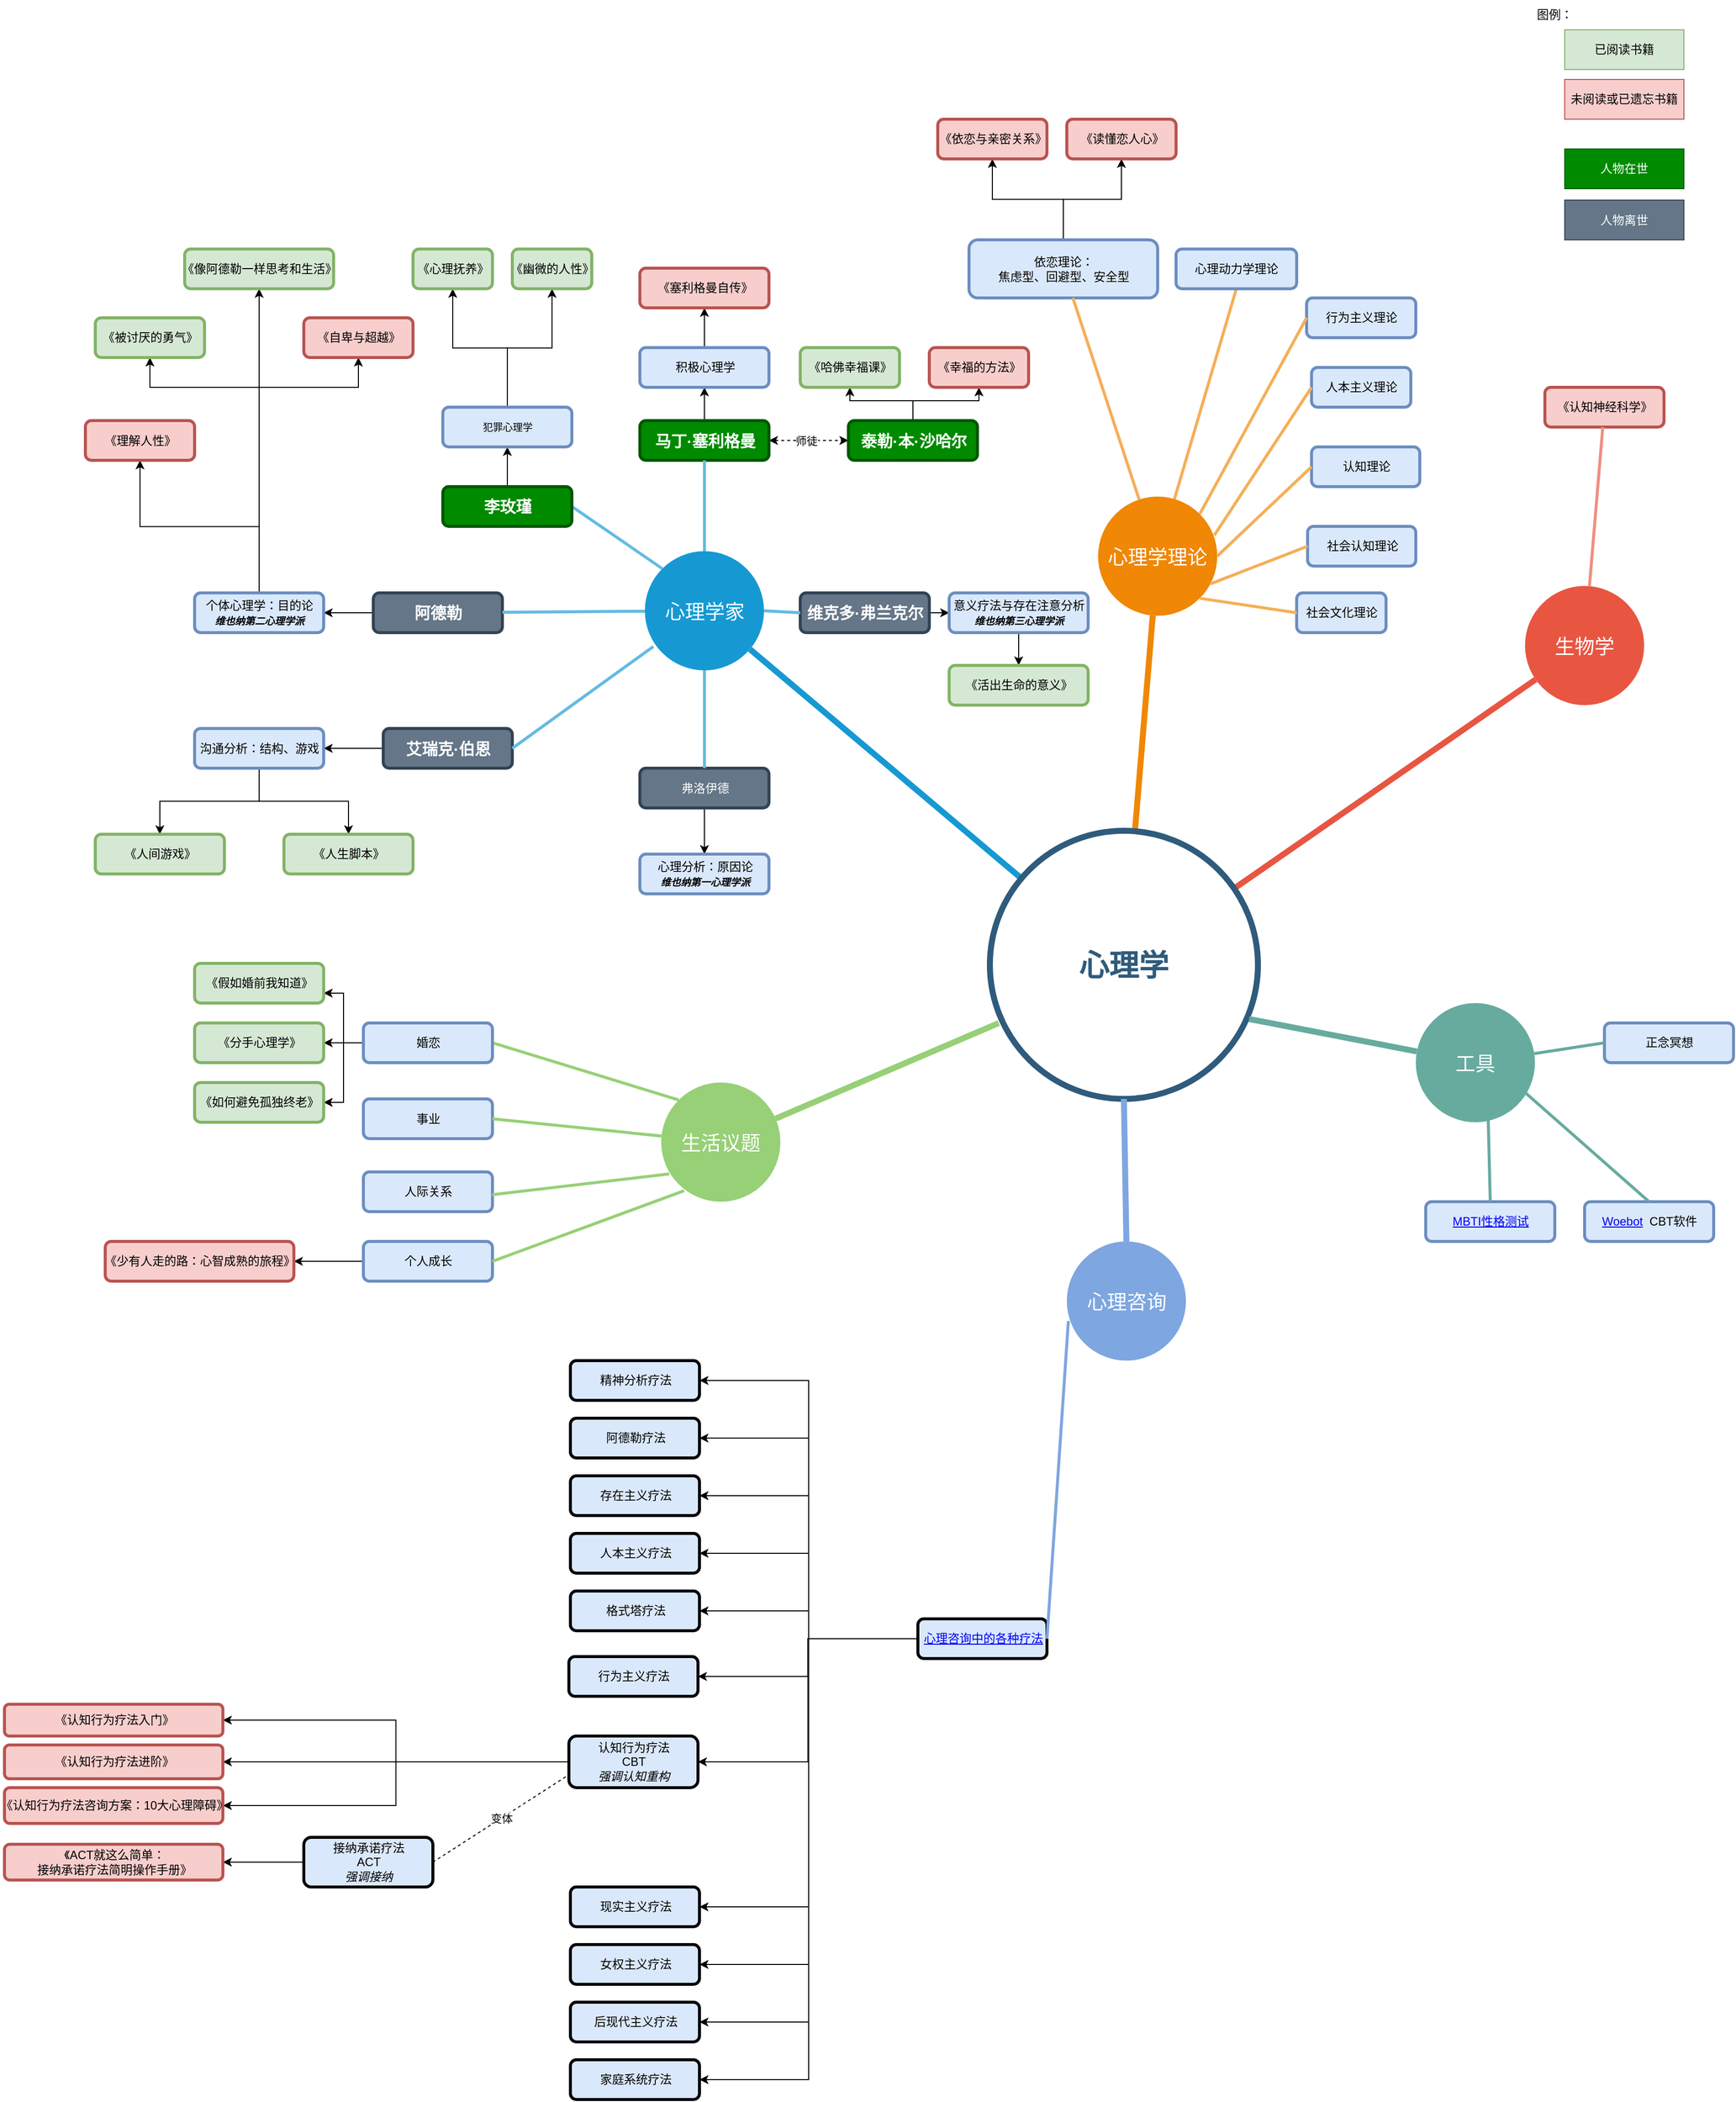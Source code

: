 <mxfile version="22.1.16" type="github">
  <diagram id="6a731a19-8d31-9384-78a2-239565b7b9f0" name="Page-1">
    <mxGraphModel dx="3195" dy="1938" grid="1" gridSize="10" guides="1" tooltips="1" connect="1" arrows="1" fold="1" page="1" pageScale="1" pageWidth="1169" pageHeight="827" background="none" math="0" shadow="0">
      <root>
        <mxCell id="0" />
        <mxCell id="1" parent="0" />
        <mxCell id="1350" value="心理学家" style="ellipse;whiteSpace=wrap;html=1;shadow=0;fontFamily=Helvetica;fontSize=20;fontColor=#FFFFFF;align=center;strokeWidth=3;fillColor=#1699D3;strokeColor=none;" parent="1" vertex="1">
          <mxGeometry x="613.5" y="395" width="120" height="120" as="geometry" />
        </mxCell>
        <mxCell id="1351" value="心理学理论" style="ellipse;whiteSpace=wrap;html=1;shadow=0;fontFamily=Helvetica;fontSize=20;fontColor=#FFFFFF;align=center;strokeWidth=3;fillColor=#F08705;strokeColor=none;gradientColor=none;" parent="1" vertex="1">
          <mxGeometry x="1070" y="340" width="120" height="120" as="geometry" />
        </mxCell>
        <mxCell id="1352" value="生物学" style="ellipse;whiteSpace=wrap;html=1;shadow=0;fontFamily=Helvetica;fontSize=20;fontColor=#FFFFFF;align=center;strokeWidth=3;fillColor=#E85642;strokeColor=none;" parent="1" vertex="1">
          <mxGeometry x="1500" y="430" width="120" height="120" as="geometry" />
        </mxCell>
        <mxCell id="1359" style="endArrow=none;strokeWidth=6;strokeColor=#1699D3;html=1;" parent="1" source="1515" target="1350" edge="1">
          <mxGeometry relative="1" as="geometry" />
        </mxCell>
        <mxCell id="1360" style="endArrow=none;strokeWidth=6;strokeColor=#f08705;html=1;" parent="1" source="1515" target="1351" edge="1">
          <mxGeometry relative="1" as="geometry" />
        </mxCell>
        <mxCell id="1361" style="endArrow=none;strokeWidth=6;strokeColor=#E85642;html=1;" parent="1" source="1515" target="1352" edge="1">
          <mxGeometry relative="1" as="geometry" />
        </mxCell>
        <mxCell id="acqs4JBvhIZbfSe7umoF-1547" value="" style="edgeStyle=orthogonalEdgeStyle;rounded=0;orthogonalLoop=1;jettySize=auto;html=1;" edge="1" parent="1" source="1372" target="acqs4JBvhIZbfSe7umoF-1546">
          <mxGeometry relative="1" as="geometry" />
        </mxCell>
        <mxCell id="1372" value="弗洛伊德" style="rounded=1;fillColor=#647687;strokeColor=#314354;strokeWidth=3;shadow=0;html=1;fontColor=#ffffff;" parent="1" vertex="1">
          <mxGeometry x="608.5" y="613.5" width="130" height="40" as="geometry" />
        </mxCell>
        <mxCell id="acqs4JBvhIZbfSe7umoF-1543" value="" style="edgeStyle=orthogonalEdgeStyle;rounded=0;orthogonalLoop=1;jettySize=auto;html=1;" edge="1" parent="1" source="1373" target="acqs4JBvhIZbfSe7umoF-1542">
          <mxGeometry relative="1" as="geometry" />
        </mxCell>
        <mxCell id="1373" value="&lt;font style=&quot;font-size: 16px;&quot;&gt;&lt;b&gt;阿德勒&lt;/b&gt;&lt;/font&gt;" style="rounded=1;fillColor=#647687;strokeColor=#314354;strokeWidth=3;shadow=0;html=1;fontColor=#ffffff;" parent="1" vertex="1">
          <mxGeometry x="340" y="437" width="130" height="40" as="geometry" />
        </mxCell>
        <mxCell id="acqs4JBvhIZbfSe7umoF-1552" value="" style="edgeStyle=orthogonalEdgeStyle;rounded=0;orthogonalLoop=1;jettySize=auto;html=1;" edge="1" parent="1" source="1374" target="acqs4JBvhIZbfSe7umoF-1551">
          <mxGeometry relative="1" as="geometry" />
        </mxCell>
        <mxCell id="acqs4JBvhIZbfSe7umoF-1590" value="" style="edgeStyle=orthogonalEdgeStyle;rounded=0;orthogonalLoop=1;jettySize=auto;html=1;startArrow=classic;startFill=1;dashed=1;" edge="1" parent="1" source="1374" target="acqs4JBvhIZbfSe7umoF-1589">
          <mxGeometry relative="1" as="geometry" />
        </mxCell>
        <mxCell id="acqs4JBvhIZbfSe7umoF-1642" value="师徒" style="edgeLabel;html=1;align=center;verticalAlign=middle;resizable=0;points=[];" vertex="1" connectable="0" parent="acqs4JBvhIZbfSe7umoF-1590">
          <mxGeometry x="-0.062" y="1" relative="1" as="geometry">
            <mxPoint y="1" as="offset" />
          </mxGeometry>
        </mxCell>
        <mxCell id="1374" value="&lt;font style=&quot;font-size: 16px;&quot;&gt;&lt;b&gt;马丁·塞利格曼&lt;/b&gt;&lt;/font&gt;" style="rounded=1;fillColor=#008a00;strokeColor=#005700;strokeWidth=3;shadow=0;html=1;fontColor=#ffffff;" parent="1" vertex="1">
          <mxGeometry x="608.5" y="263.5" width="130" height="40" as="geometry" />
        </mxCell>
        <mxCell id="1384" value="" style="edgeStyle=none;endArrow=none;strokeWidth=3;strokeColor=#64BBE2;html=1;" parent="1" source="1350" target="1372" edge="1">
          <mxGeometry x="-221.5" y="56.5" width="100" height="100" as="geometry">
            <mxPoint x="-131.5" y="280" as="sourcePoint" />
            <mxPoint x="-31.5" y="180" as="targetPoint" />
          </mxGeometry>
        </mxCell>
        <mxCell id="1385" value="" style="edgeStyle=none;endArrow=none;strokeWidth=3;strokeColor=#64BBE2;html=1;" parent="1" source="1350" target="1373" edge="1">
          <mxGeometry x="-221.5" y="56.5" width="100" height="100" as="geometry">
            <mxPoint x="-131.5" y="280" as="sourcePoint" />
            <mxPoint x="-31.5" y="180" as="targetPoint" />
          </mxGeometry>
        </mxCell>
        <mxCell id="1386" value="" style="edgeStyle=none;endArrow=none;strokeWidth=3;strokeColor=#64BBE2;html=1;" parent="1" source="1350" target="1374" edge="1">
          <mxGeometry x="-221.5" y="56.5" width="100" height="100" as="geometry">
            <mxPoint x="-131.5" y="280" as="sourcePoint" />
            <mxPoint x="-31.5" y="180" as="targetPoint" />
          </mxGeometry>
        </mxCell>
        <mxCell id="acqs4JBvhIZbfSe7umoF-1562" style="edgeStyle=orthogonalEdgeStyle;rounded=0;orthogonalLoop=1;jettySize=auto;html=1;exitX=0.5;exitY=0;exitDx=0;exitDy=0;entryX=0.5;entryY=1;entryDx=0;entryDy=0;" edge="1" parent="1" source="1392" target="acqs4JBvhIZbfSe7umoF-1554">
          <mxGeometry relative="1" as="geometry" />
        </mxCell>
        <mxCell id="acqs4JBvhIZbfSe7umoF-1563" style="edgeStyle=orthogonalEdgeStyle;rounded=0;orthogonalLoop=1;jettySize=auto;html=1;exitX=0.5;exitY=0;exitDx=0;exitDy=0;entryX=0.5;entryY=1;entryDx=0;entryDy=0;" edge="1" parent="1" source="1392" target="acqs4JBvhIZbfSe7umoF-1556">
          <mxGeometry relative="1" as="geometry" />
        </mxCell>
        <mxCell id="1392" value="依恋理论：&lt;br&gt;焦虑型、回避型、安全型" style="rounded=1;fillColor=#dae8fc;strokeColor=#6c8ebf;strokeWidth=3;shadow=0;html=1;" parent="1" vertex="1">
          <mxGeometry x="940" y="81.5" width="190" height="58.5" as="geometry" />
        </mxCell>
        <mxCell id="1404" value="" style="edgeStyle=none;endArrow=none;strokeWidth=3;strokeColor=#F5AF58;html=1;" parent="1" source="1351" target="1392" edge="1">
          <mxGeometry x="3.5" y="21.5" width="100" height="100" as="geometry">
            <mxPoint x="3.5" y="121.5" as="sourcePoint" />
            <mxPoint x="103.5" y="21.5" as="targetPoint" />
          </mxGeometry>
        </mxCell>
        <mxCell id="1405" value="" style="edgeStyle=none;endArrow=none;strokeWidth=3;strokeColor=#F5AF58;html=1;entryX=0.5;entryY=1;entryDx=0;entryDy=0;" parent="1" source="1351" target="acqs4JBvhIZbfSe7umoF-1697" edge="1">
          <mxGeometry x="3.5" y="21.5" width="100" height="100" as="geometry">
            <mxPoint x="3.5" y="121.5" as="sourcePoint" />
            <mxPoint x="1217.235" y="121.5" as="targetPoint" />
          </mxGeometry>
        </mxCell>
        <mxCell id="1416" value="《认知神经科学》" style="rounded=1;fillColor=#f8cecc;strokeColor=#b85450;strokeWidth=3;shadow=0;html=1;" parent="1" vertex="1">
          <mxGeometry x="1520" y="230" width="120" height="40" as="geometry" />
        </mxCell>
        <mxCell id="1427" value="" style="edgeStyle=none;endArrow=none;strokeWidth=3;strokeColor=#F08E81;html=1;" parent="1" source="1352" target="1416" edge="1">
          <mxGeometry x="31" y="106.5" width="100" height="100" as="geometry">
            <mxPoint x="31" y="206.5" as="sourcePoint" />
            <mxPoint x="131" y="106.5" as="targetPoint" />
          </mxGeometry>
        </mxCell>
        <mxCell id="1515" value="心理学" style="ellipse;whiteSpace=wrap;html=1;shadow=0;fontFamily=Helvetica;fontSize=30;fontColor=#2F5B7C;align=center;strokeColor=#2F5B7C;strokeWidth=6;fillColor=#FFFFFF;fontStyle=1;gradientColor=none;" parent="1" vertex="1">
          <mxGeometry x="961" y="676.5" width="270" height="270" as="geometry" />
        </mxCell>
        <mxCell id="acqs4JBvhIZbfSe7umoF-1571" style="edgeStyle=orthogonalEdgeStyle;rounded=0;orthogonalLoop=1;jettySize=auto;html=1;exitX=0.5;exitY=0;exitDx=0;exitDy=0;entryX=0.5;entryY=1;entryDx=0;entryDy=0;" edge="1" parent="1" source="acqs4JBvhIZbfSe7umoF-1542" target="acqs4JBvhIZbfSe7umoF-1570">
          <mxGeometry relative="1" as="geometry">
            <Array as="points">
              <mxPoint x="225" y="230" />
              <mxPoint x="115" y="230" />
            </Array>
          </mxGeometry>
        </mxCell>
        <mxCell id="acqs4JBvhIZbfSe7umoF-1572" style="edgeStyle=orthogonalEdgeStyle;rounded=0;orthogonalLoop=1;jettySize=auto;html=1;exitX=0.5;exitY=0;exitDx=0;exitDy=0;entryX=0.5;entryY=1;entryDx=0;entryDy=0;" edge="1" parent="1" source="acqs4JBvhIZbfSe7umoF-1542" target="acqs4JBvhIZbfSe7umoF-1567">
          <mxGeometry relative="1" as="geometry" />
        </mxCell>
        <mxCell id="acqs4JBvhIZbfSe7umoF-1573" style="edgeStyle=orthogonalEdgeStyle;rounded=0;orthogonalLoop=1;jettySize=auto;html=1;exitX=0.5;exitY=0;exitDx=0;exitDy=0;" edge="1" parent="1" source="acqs4JBvhIZbfSe7umoF-1542" target="acqs4JBvhIZbfSe7umoF-1565">
          <mxGeometry relative="1" as="geometry">
            <Array as="points">
              <mxPoint x="225" y="230" />
              <mxPoint x="325" y="230" />
            </Array>
          </mxGeometry>
        </mxCell>
        <mxCell id="acqs4JBvhIZbfSe7umoF-1576" style="edgeStyle=orthogonalEdgeStyle;rounded=0;orthogonalLoop=1;jettySize=auto;html=1;exitX=0.5;exitY=0;exitDx=0;exitDy=0;entryX=0.5;entryY=1;entryDx=0;entryDy=0;" edge="1" parent="1" source="acqs4JBvhIZbfSe7umoF-1542" target="acqs4JBvhIZbfSe7umoF-1574">
          <mxGeometry relative="1" as="geometry" />
        </mxCell>
        <mxCell id="acqs4JBvhIZbfSe7umoF-1542" value="个体心理学：目的论&lt;br&gt;&lt;i&gt;&lt;font style=&quot;font-size: 10px;&quot;&gt;&lt;b&gt;维也纳第二心理学派&lt;/b&gt;&lt;/font&gt;&lt;/i&gt;" style="rounded=1;fillColor=#dae8fc;strokeColor=#6c8ebf;strokeWidth=3;shadow=0;html=1;" vertex="1" parent="1">
          <mxGeometry x="160" y="437" width="130" height="40" as="geometry" />
        </mxCell>
        <mxCell id="acqs4JBvhIZbfSe7umoF-1546" value="心理分析：原因论&lt;br&gt;&lt;i style=&quot;border-color: var(--border-color);&quot;&gt;&lt;font style=&quot;border-color: var(--border-color); font-size: 10px;&quot;&gt;&lt;b style=&quot;border-color: var(--border-color);&quot;&gt;维也纳第一心理学派&lt;/b&gt;&lt;/font&gt;&lt;/i&gt;" style="rounded=1;fillColor=#dae8fc;strokeColor=#6c8ebf;strokeWidth=3;shadow=0;html=1;" vertex="1" parent="1">
          <mxGeometry x="608.5" y="700" width="130" height="40" as="geometry" />
        </mxCell>
        <mxCell id="acqs4JBvhIZbfSe7umoF-1597" value="" style="edgeStyle=orthogonalEdgeStyle;rounded=0;orthogonalLoop=1;jettySize=auto;html=1;" edge="1" parent="1" source="acqs4JBvhIZbfSe7umoF-1551" target="acqs4JBvhIZbfSe7umoF-1596">
          <mxGeometry relative="1" as="geometry" />
        </mxCell>
        <mxCell id="acqs4JBvhIZbfSe7umoF-1551" value="积极心理学" style="rounded=1;fillColor=#dae8fc;strokeColor=#6c8ebf;strokeWidth=3;shadow=0;html=1;" vertex="1" parent="1">
          <mxGeometry x="608.5" y="190" width="130" height="40" as="geometry" />
        </mxCell>
        <mxCell id="acqs4JBvhIZbfSe7umoF-1554" value="《依恋与亲密关系》" style="rounded=1;fillColor=#f8cecc;strokeColor=#b85450;strokeWidth=3;shadow=0;html=1;" vertex="1" parent="1">
          <mxGeometry x="908.5" y="-40" width="110" height="40" as="geometry" />
        </mxCell>
        <mxCell id="acqs4JBvhIZbfSe7umoF-1556" value="《读懂恋人心》" style="rounded=1;fillColor=#f8cecc;strokeColor=#b85450;strokeWidth=3;shadow=0;html=1;" vertex="1" parent="1">
          <mxGeometry x="1038.5" y="-40" width="110" height="40" as="geometry" />
        </mxCell>
        <mxCell id="acqs4JBvhIZbfSe7umoF-1565" value="《自卑与超越》" style="rounded=1;fillColor=#f8cecc;strokeColor=#b85450;strokeWidth=3;shadow=0;html=1;" vertex="1" parent="1">
          <mxGeometry x="270" y="160" width="110" height="40" as="geometry" />
        </mxCell>
        <mxCell id="acqs4JBvhIZbfSe7umoF-1567" value="《像阿德勒一样思考和生活》" style="rounded=1;fillColor=#d5e8d4;strokeColor=#82b366;strokeWidth=3;shadow=0;html=1;" vertex="1" parent="1">
          <mxGeometry x="150" y="90.75" width="150" height="40" as="geometry" />
        </mxCell>
        <mxCell id="acqs4JBvhIZbfSe7umoF-1570" value="《被讨厌的勇气》" style="rounded=1;fillColor=#d5e8d4;strokeColor=#82b366;strokeWidth=3;shadow=0;html=1;" vertex="1" parent="1">
          <mxGeometry x="60" y="160" width="110" height="40" as="geometry" />
        </mxCell>
        <mxCell id="acqs4JBvhIZbfSe7umoF-1574" value="《理解人性》" style="rounded=1;fillColor=#f8cecc;strokeColor=#b85450;strokeWidth=3;shadow=0;html=1;" vertex="1" parent="1">
          <mxGeometry x="50" y="263.5" width="110" height="40" as="geometry" />
        </mxCell>
        <mxCell id="acqs4JBvhIZbfSe7umoF-1582" value="" style="edgeStyle=orthogonalEdgeStyle;rounded=0;orthogonalLoop=1;jettySize=auto;html=1;" edge="1" parent="1" source="acqs4JBvhIZbfSe7umoF-1578" target="acqs4JBvhIZbfSe7umoF-1581">
          <mxGeometry relative="1" as="geometry" />
        </mxCell>
        <mxCell id="acqs4JBvhIZbfSe7umoF-1578" value="&lt;font style=&quot;font-size: 16px;&quot;&gt;&lt;b&gt;艾瑞克·伯恩&lt;/b&gt;&lt;/font&gt;" style="rounded=1;fillColor=#647687;strokeColor=#314354;strokeWidth=3;shadow=0;html=1;fontColor=#ffffff;" vertex="1" parent="1">
          <mxGeometry x="350" y="573.5" width="130" height="40" as="geometry" />
        </mxCell>
        <mxCell id="acqs4JBvhIZbfSe7umoF-1580" value="" style="edgeStyle=none;endArrow=none;strokeWidth=3;strokeColor=#64BBE2;html=1;exitX=0.071;exitY=0.8;exitDx=0;exitDy=0;exitPerimeter=0;entryX=1;entryY=0.5;entryDx=0;entryDy=0;" edge="1" parent="1" source="1350" target="acqs4JBvhIZbfSe7umoF-1578">
          <mxGeometry x="-221.5" y="56.5" width="100" height="100" as="geometry">
            <mxPoint x="585" y="699.7" as="sourcePoint" />
            <mxPoint x="441" y="701.7" as="targetPoint" />
          </mxGeometry>
        </mxCell>
        <mxCell id="acqs4JBvhIZbfSe7umoF-1584" value="" style="edgeStyle=orthogonalEdgeStyle;rounded=0;orthogonalLoop=1;jettySize=auto;html=1;" edge="1" parent="1" source="acqs4JBvhIZbfSe7umoF-1581" target="acqs4JBvhIZbfSe7umoF-1583">
          <mxGeometry relative="1" as="geometry" />
        </mxCell>
        <mxCell id="acqs4JBvhIZbfSe7umoF-1588" style="edgeStyle=orthogonalEdgeStyle;rounded=0;orthogonalLoop=1;jettySize=auto;html=1;exitX=0.5;exitY=1;exitDx=0;exitDy=0;entryX=0.5;entryY=0;entryDx=0;entryDy=0;" edge="1" parent="1" source="acqs4JBvhIZbfSe7umoF-1581" target="acqs4JBvhIZbfSe7umoF-1585">
          <mxGeometry relative="1" as="geometry" />
        </mxCell>
        <mxCell id="acqs4JBvhIZbfSe7umoF-1581" value="沟通分析：结构、游戏" style="rounded=1;fillColor=#dae8fc;strokeColor=#6c8ebf;strokeWidth=3;shadow=0;html=1;" vertex="1" parent="1">
          <mxGeometry x="160" y="573.5" width="130" height="40" as="geometry" />
        </mxCell>
        <mxCell id="acqs4JBvhIZbfSe7umoF-1583" value="《人间游戏》" style="rounded=1;fillColor=#d5e8d4;strokeColor=#82b366;strokeWidth=3;shadow=0;html=1;" vertex="1" parent="1">
          <mxGeometry x="60" y="680" width="130" height="40" as="geometry" />
        </mxCell>
        <mxCell id="acqs4JBvhIZbfSe7umoF-1585" value="《人生脚本》" style="rounded=1;fillColor=#d5e8d4;strokeColor=#82b366;strokeWidth=3;shadow=0;html=1;" vertex="1" parent="1">
          <mxGeometry x="250" y="680" width="130" height="40" as="geometry" />
        </mxCell>
        <mxCell id="acqs4JBvhIZbfSe7umoF-1592" value="" style="edgeStyle=orthogonalEdgeStyle;rounded=0;orthogonalLoop=1;jettySize=auto;html=1;" edge="1" parent="1" source="acqs4JBvhIZbfSe7umoF-1589" target="acqs4JBvhIZbfSe7umoF-1591">
          <mxGeometry relative="1" as="geometry" />
        </mxCell>
        <mxCell id="acqs4JBvhIZbfSe7umoF-1595" style="edgeStyle=orthogonalEdgeStyle;rounded=0;orthogonalLoop=1;jettySize=auto;html=1;exitX=0.5;exitY=0;exitDx=0;exitDy=0;entryX=0.5;entryY=1;entryDx=0;entryDy=0;" edge="1" parent="1" source="acqs4JBvhIZbfSe7umoF-1589" target="acqs4JBvhIZbfSe7umoF-1593">
          <mxGeometry relative="1" as="geometry" />
        </mxCell>
        <mxCell id="acqs4JBvhIZbfSe7umoF-1589" value="&lt;font style=&quot;font-size: 16px;&quot;&gt;&lt;b&gt;泰勒·本·沙哈尔&lt;/b&gt;&lt;/font&gt;" style="rounded=1;fillColor=#008a00;strokeColor=#005700;strokeWidth=3;shadow=0;html=1;fontColor=#ffffff;" vertex="1" parent="1">
          <mxGeometry x="818.5" y="263.5" width="130" height="40" as="geometry" />
        </mxCell>
        <mxCell id="acqs4JBvhIZbfSe7umoF-1591" value="《哈佛幸福课》" style="rounded=1;fillColor=#d5e8d4;strokeColor=#82b366;strokeWidth=3;shadow=0;html=1;" vertex="1" parent="1">
          <mxGeometry x="770" y="190" width="100" height="40" as="geometry" />
        </mxCell>
        <mxCell id="acqs4JBvhIZbfSe7umoF-1593" value="《幸福的方法》" style="rounded=1;fillColor=#f8cecc;strokeColor=#b85450;strokeWidth=3;shadow=0;html=1;" vertex="1" parent="1">
          <mxGeometry x="900" y="190" width="100" height="40" as="geometry" />
        </mxCell>
        <mxCell id="acqs4JBvhIZbfSe7umoF-1596" value="《塞利格曼自传》" style="rounded=1;fillColor=#f8cecc;strokeColor=#b85450;strokeWidth=3;shadow=0;html=1;" vertex="1" parent="1">
          <mxGeometry x="608.5" y="110" width="130" height="40" as="geometry" />
        </mxCell>
        <mxCell id="acqs4JBvhIZbfSe7umoF-1600" value="" style="edgeStyle=none;endArrow=none;strokeWidth=3;strokeColor=#64BBE2;html=1;exitX=0;exitY=0;exitDx=0;exitDy=0;entryX=1;entryY=0.5;entryDx=0;entryDy=0;" edge="1" parent="1" source="1350" target="acqs4JBvhIZbfSe7umoF-1601">
          <mxGeometry x="-221.5" y="56.5" width="100" height="100" as="geometry">
            <mxPoint x="609" y="389.7" as="sourcePoint" />
            <mxPoint x="530" y="370" as="targetPoint" />
          </mxGeometry>
        </mxCell>
        <mxCell id="acqs4JBvhIZbfSe7umoF-1607" value="" style="edgeStyle=orthogonalEdgeStyle;rounded=0;orthogonalLoop=1;jettySize=auto;html=1;" edge="1" parent="1" source="acqs4JBvhIZbfSe7umoF-1601" target="acqs4JBvhIZbfSe7umoF-1606">
          <mxGeometry relative="1" as="geometry" />
        </mxCell>
        <mxCell id="acqs4JBvhIZbfSe7umoF-1601" value="&lt;font style=&quot;font-size: 16px;&quot;&gt;&lt;b&gt;李玫瑾&lt;/b&gt;&lt;/font&gt;" style="rounded=1;fillColor=#008a00;strokeColor=#005700;strokeWidth=3;shadow=0;html=1;fontColor=#ffffff;" vertex="1" parent="1">
          <mxGeometry x="410" y="330" width="130" height="40" as="geometry" />
        </mxCell>
        <mxCell id="acqs4JBvhIZbfSe7umoF-1603" value="未阅读或已遗忘书籍" style="rounded=0;whiteSpace=wrap;html=1;fillColor=#f8cecc;strokeColor=#b85450;" vertex="1" parent="1">
          <mxGeometry x="1540" y="-80" width="120" height="40" as="geometry" />
        </mxCell>
        <mxCell id="acqs4JBvhIZbfSe7umoF-1604" value="已阅读书籍" style="rounded=0;whiteSpace=wrap;html=1;fillColor=#d5e8d4;strokeColor=#82b366;" vertex="1" parent="1">
          <mxGeometry x="1540" y="-130" width="120" height="40" as="geometry" />
        </mxCell>
        <mxCell id="acqs4JBvhIZbfSe7umoF-1605" value="图例：" style="text;html=1;strokeColor=none;fillColor=none;align=center;verticalAlign=middle;whiteSpace=wrap;rounded=0;" vertex="1" parent="1">
          <mxGeometry x="1500" y="-160" width="60" height="30" as="geometry" />
        </mxCell>
        <mxCell id="acqs4JBvhIZbfSe7umoF-1609" style="edgeStyle=orthogonalEdgeStyle;rounded=0;orthogonalLoop=1;jettySize=auto;html=1;exitX=0.5;exitY=0;exitDx=0;exitDy=0;entryX=0.5;entryY=1;entryDx=0;entryDy=0;" edge="1" parent="1" source="acqs4JBvhIZbfSe7umoF-1606" target="acqs4JBvhIZbfSe7umoF-1608">
          <mxGeometry relative="1" as="geometry" />
        </mxCell>
        <mxCell id="acqs4JBvhIZbfSe7umoF-1611" style="edgeStyle=orthogonalEdgeStyle;rounded=0;orthogonalLoop=1;jettySize=auto;html=1;exitX=0.5;exitY=0;exitDx=0;exitDy=0;entryX=0.5;entryY=1;entryDx=0;entryDy=0;" edge="1" parent="1" source="acqs4JBvhIZbfSe7umoF-1606" target="acqs4JBvhIZbfSe7umoF-1610">
          <mxGeometry relative="1" as="geometry" />
        </mxCell>
        <mxCell id="acqs4JBvhIZbfSe7umoF-1606" value="&lt;font size=&quot;1&quot; style=&quot;&quot;&gt;犯罪心理学&lt;/font&gt;" style="rounded=1;fillColor=#dae8fc;strokeColor=#6c8ebf;strokeWidth=3;shadow=0;html=1;" vertex="1" parent="1">
          <mxGeometry x="410" y="250" width="130" height="40" as="geometry" />
        </mxCell>
        <mxCell id="acqs4JBvhIZbfSe7umoF-1608" value="《心理抚养》" style="rounded=1;fillColor=#d5e8d4;strokeColor=#82b366;strokeWidth=3;shadow=0;html=1;" vertex="1" parent="1">
          <mxGeometry x="380" y="90.75" width="80" height="40" as="geometry" />
        </mxCell>
        <mxCell id="acqs4JBvhIZbfSe7umoF-1610" value="《幽微的人性》" style="rounded=1;fillColor=#d5e8d4;strokeColor=#82b366;strokeWidth=3;shadow=0;html=1;" vertex="1" parent="1">
          <mxGeometry x="480" y="90.75" width="80" height="40" as="geometry" />
        </mxCell>
        <mxCell id="acqs4JBvhIZbfSe7umoF-1612" value="人物离世" style="rounded=0;whiteSpace=wrap;html=1;fillColor=#647687;strokeColor=#314354;fontColor=#ffffff;" vertex="1" parent="1">
          <mxGeometry x="1540" y="41.5" width="120" height="40" as="geometry" />
        </mxCell>
        <mxCell id="acqs4JBvhIZbfSe7umoF-1613" value="人物在世" style="rounded=0;whiteSpace=wrap;html=1;fillColor=#008a00;strokeColor=#005700;fontColor=#ffffff;" vertex="1" parent="1">
          <mxGeometry x="1540" y="-10" width="120" height="40" as="geometry" />
        </mxCell>
        <mxCell id="acqs4JBvhIZbfSe7umoF-1618" value="心理咨询" style="ellipse;whiteSpace=wrap;html=1;shadow=0;fontFamily=Helvetica;fontSize=20;fontColor=#FFFFFF;align=center;strokeWidth=3;fillColor=#7EA6E0;strokeColor=none;gradientColor=none;" vertex="1" parent="1">
          <mxGeometry x="1038.5" y="1090" width="120" height="120" as="geometry" />
        </mxCell>
        <mxCell id="acqs4JBvhIZbfSe7umoF-1619" style="endArrow=none;strokeWidth=6;strokeColor=#7EA6E0;html=1;entryX=0.5;entryY=0;entryDx=0;entryDy=0;exitX=0.5;exitY=1;exitDx=0;exitDy=0;" edge="1" parent="1" source="1515" target="acqs4JBvhIZbfSe7umoF-1618">
          <mxGeometry relative="1" as="geometry">
            <mxPoint x="960" y="840" as="sourcePoint" />
            <mxPoint x="700" y="890" as="targetPoint" />
          </mxGeometry>
        </mxCell>
        <mxCell id="acqs4JBvhIZbfSe7umoF-1620" value="生活议题" style="ellipse;whiteSpace=wrap;html=1;shadow=0;fontFamily=Helvetica;fontSize=20;fontColor=#FFFFFF;align=center;strokeWidth=3;fillColor=#97D077;strokeColor=none;gradientColor=none;" vertex="1" parent="1">
          <mxGeometry x="630" y="930" width="120" height="120" as="geometry" />
        </mxCell>
        <mxCell id="acqs4JBvhIZbfSe7umoF-1621" style="endArrow=none;strokeWidth=6;strokeColor=#97D077;html=1;exitX=0.033;exitY=0.717;exitDx=0;exitDy=0;exitPerimeter=0;" edge="1" parent="1" source="1515" target="acqs4JBvhIZbfSe7umoF-1620">
          <mxGeometry relative="1" as="geometry">
            <mxPoint x="948.5" y="1030" as="sourcePoint" />
            <mxPoint x="674.5" y="800" as="targetPoint" />
          </mxGeometry>
        </mxCell>
        <mxCell id="acqs4JBvhIZbfSe7umoF-1624" value="" style="edgeStyle=none;endArrow=none;strokeWidth=3;strokeColor=#97D077;html=1;exitX=0;exitY=0;exitDx=0;exitDy=0;entryX=1;entryY=0.5;entryDx=0;entryDy=0;" edge="1" parent="1" source="acqs4JBvhIZbfSe7umoF-1620" target="acqs4JBvhIZbfSe7umoF-1627">
          <mxGeometry x="-221.5" y="56.5" width="100" height="100" as="geometry">
            <mxPoint x="613.48" y="844" as="sourcePoint" />
            <mxPoint x="475" y="890" as="targetPoint" />
          </mxGeometry>
        </mxCell>
        <mxCell id="acqs4JBvhIZbfSe7umoF-1631" style="edgeStyle=orthogonalEdgeStyle;rounded=0;orthogonalLoop=1;jettySize=auto;html=1;exitX=0;exitY=0.5;exitDx=0;exitDy=0;entryX=1;entryY=0.75;entryDx=0;entryDy=0;" edge="1" parent="1" source="acqs4JBvhIZbfSe7umoF-1627" target="acqs4JBvhIZbfSe7umoF-1628">
          <mxGeometry relative="1" as="geometry" />
        </mxCell>
        <mxCell id="acqs4JBvhIZbfSe7umoF-1632" style="edgeStyle=orthogonalEdgeStyle;rounded=0;orthogonalLoop=1;jettySize=auto;html=1;exitX=0;exitY=0.5;exitDx=0;exitDy=0;entryX=1;entryY=0.5;entryDx=0;entryDy=0;" edge="1" parent="1" source="acqs4JBvhIZbfSe7umoF-1627" target="acqs4JBvhIZbfSe7umoF-1629">
          <mxGeometry relative="1" as="geometry" />
        </mxCell>
        <mxCell id="acqs4JBvhIZbfSe7umoF-1633" style="edgeStyle=orthogonalEdgeStyle;rounded=0;orthogonalLoop=1;jettySize=auto;html=1;exitX=0;exitY=0.5;exitDx=0;exitDy=0;entryX=1;entryY=0.5;entryDx=0;entryDy=0;" edge="1" parent="1" source="acqs4JBvhIZbfSe7umoF-1627" target="acqs4JBvhIZbfSe7umoF-1630">
          <mxGeometry relative="1" as="geometry" />
        </mxCell>
        <mxCell id="acqs4JBvhIZbfSe7umoF-1627" value="婚恋" style="rounded=1;fillColor=#dae8fc;strokeColor=#6c8ebf;strokeWidth=3;shadow=0;html=1;" vertex="1" parent="1">
          <mxGeometry x="330" y="870" width="130" height="40" as="geometry" />
        </mxCell>
        <mxCell id="acqs4JBvhIZbfSe7umoF-1628" value="《假如婚前我知道》" style="rounded=1;fillColor=#d5e8d4;strokeColor=#82b366;strokeWidth=3;shadow=0;html=1;" vertex="1" parent="1">
          <mxGeometry x="160" y="810" width="130" height="40" as="geometry" />
        </mxCell>
        <mxCell id="acqs4JBvhIZbfSe7umoF-1629" value="《分手心理学》" style="rounded=1;fillColor=#d5e8d4;strokeColor=#82b366;strokeWidth=3;shadow=0;html=1;" vertex="1" parent="1">
          <mxGeometry x="160" y="870" width="130" height="40" as="geometry" />
        </mxCell>
        <mxCell id="acqs4JBvhIZbfSe7umoF-1630" value="《如何避免孤独终老》" style="rounded=1;fillColor=#d5e8d4;strokeColor=#82b366;strokeWidth=3;shadow=0;html=1;" vertex="1" parent="1">
          <mxGeometry x="160" y="930" width="130" height="40" as="geometry" />
        </mxCell>
        <mxCell id="acqs4JBvhIZbfSe7umoF-1639" style="edgeStyle=orthogonalEdgeStyle;rounded=0;orthogonalLoop=1;jettySize=auto;html=1;exitX=1;exitY=0.5;exitDx=0;exitDy=0;entryX=0;entryY=0.5;entryDx=0;entryDy=0;" edge="1" parent="1" source="acqs4JBvhIZbfSe7umoF-1636" target="acqs4JBvhIZbfSe7umoF-1638">
          <mxGeometry relative="1" as="geometry" />
        </mxCell>
        <mxCell id="acqs4JBvhIZbfSe7umoF-1636" value="&lt;font style=&quot;font-size: 16px;&quot;&gt;&lt;b&gt;维克多·弗兰克尔&lt;/b&gt;&lt;/font&gt;" style="rounded=1;fillColor=#647687;strokeColor=#314354;strokeWidth=3;shadow=0;html=1;fontColor=#ffffff;" vertex="1" parent="1">
          <mxGeometry x="770" y="437" width="130" height="40" as="geometry" />
        </mxCell>
        <mxCell id="acqs4JBvhIZbfSe7umoF-1637" value="" style="edgeStyle=none;endArrow=none;strokeWidth=3;strokeColor=#64BBE2;html=1;entryX=1;entryY=0.5;entryDx=0;entryDy=0;exitX=0;exitY=0.5;exitDx=0;exitDy=0;" edge="1" parent="1" source="acqs4JBvhIZbfSe7umoF-1636" target="1350">
          <mxGeometry x="-221.5" y="56.5" width="100" height="100" as="geometry">
            <mxPoint x="924" y="394.7" as="sourcePoint" />
            <mxPoint x="780" y="396.7" as="targetPoint" />
          </mxGeometry>
        </mxCell>
        <mxCell id="acqs4JBvhIZbfSe7umoF-1641" value="" style="edgeStyle=orthogonalEdgeStyle;rounded=0;orthogonalLoop=1;jettySize=auto;html=1;" edge="1" parent="1" source="acqs4JBvhIZbfSe7umoF-1638" target="acqs4JBvhIZbfSe7umoF-1640">
          <mxGeometry relative="1" as="geometry" />
        </mxCell>
        <mxCell id="acqs4JBvhIZbfSe7umoF-1638" value="意义疗法与存在注意分析&lt;br&gt;&lt;i style=&quot;border-color: var(--border-color);&quot;&gt;&lt;font style=&quot;border-color: var(--border-color); font-size: 10px;&quot;&gt;&lt;b style=&quot;border-color: var(--border-color);&quot;&gt;维也纳第三心理学派&lt;/b&gt;&lt;/font&gt;&lt;/i&gt;" style="rounded=1;fillColor=#dae8fc;strokeColor=#6c8ebf;strokeWidth=3;shadow=0;html=1;" vertex="1" parent="1">
          <mxGeometry x="920" y="437" width="140" height="40" as="geometry" />
        </mxCell>
        <mxCell id="acqs4JBvhIZbfSe7umoF-1640" value="《活出生命的意义》" style="rounded=1;fillColor=#d5e8d4;strokeColor=#82b366;strokeWidth=3;shadow=0;html=1;" vertex="1" parent="1">
          <mxGeometry x="920" y="510" width="140" height="40" as="geometry" />
        </mxCell>
        <mxCell id="acqs4JBvhIZbfSe7umoF-1647" style="edgeStyle=orthogonalEdgeStyle;rounded=0;orthogonalLoop=1;jettySize=auto;html=1;exitX=0;exitY=0.5;exitDx=0;exitDy=0;entryX=1;entryY=0.5;entryDx=0;entryDy=0;" edge="1" parent="1" source="acqs4JBvhIZbfSe7umoF-1643" target="acqs4JBvhIZbfSe7umoF-1645">
          <mxGeometry relative="1" as="geometry" />
        </mxCell>
        <mxCell id="acqs4JBvhIZbfSe7umoF-1658" style="edgeStyle=orthogonalEdgeStyle;rounded=0;orthogonalLoop=1;jettySize=auto;html=1;exitX=0;exitY=0.5;exitDx=0;exitDy=0;entryX=1;entryY=0.5;entryDx=0;entryDy=0;" edge="1" parent="1" source="acqs4JBvhIZbfSe7umoF-1643" target="acqs4JBvhIZbfSe7umoF-1648">
          <mxGeometry relative="1" as="geometry" />
        </mxCell>
        <mxCell id="acqs4JBvhIZbfSe7umoF-1659" style="edgeStyle=orthogonalEdgeStyle;rounded=0;orthogonalLoop=1;jettySize=auto;html=1;exitX=0;exitY=0.5;exitDx=0;exitDy=0;entryX=1;entryY=0.5;entryDx=0;entryDy=0;" edge="1" parent="1" source="acqs4JBvhIZbfSe7umoF-1643" target="acqs4JBvhIZbfSe7umoF-1649">
          <mxGeometry relative="1" as="geometry" />
        </mxCell>
        <mxCell id="acqs4JBvhIZbfSe7umoF-1660" style="edgeStyle=orthogonalEdgeStyle;rounded=0;orthogonalLoop=1;jettySize=auto;html=1;exitX=0;exitY=0.5;exitDx=0;exitDy=0;entryX=1;entryY=0.5;entryDx=0;entryDy=0;" edge="1" parent="1" source="acqs4JBvhIZbfSe7umoF-1643" target="acqs4JBvhIZbfSe7umoF-1650">
          <mxGeometry relative="1" as="geometry" />
        </mxCell>
        <mxCell id="acqs4JBvhIZbfSe7umoF-1661" style="edgeStyle=orthogonalEdgeStyle;rounded=0;orthogonalLoop=1;jettySize=auto;html=1;exitX=0;exitY=0.5;exitDx=0;exitDy=0;" edge="1" parent="1" source="acqs4JBvhIZbfSe7umoF-1643" target="acqs4JBvhIZbfSe7umoF-1651">
          <mxGeometry relative="1" as="geometry" />
        </mxCell>
        <mxCell id="acqs4JBvhIZbfSe7umoF-1662" style="edgeStyle=orthogonalEdgeStyle;rounded=0;orthogonalLoop=1;jettySize=auto;html=1;exitX=0;exitY=0.5;exitDx=0;exitDy=0;entryX=1;entryY=0.5;entryDx=0;entryDy=0;" edge="1" parent="1" source="acqs4JBvhIZbfSe7umoF-1643" target="acqs4JBvhIZbfSe7umoF-1652">
          <mxGeometry relative="1" as="geometry" />
        </mxCell>
        <mxCell id="acqs4JBvhIZbfSe7umoF-1663" style="edgeStyle=orthogonalEdgeStyle;rounded=0;orthogonalLoop=1;jettySize=auto;html=1;exitX=0;exitY=0.5;exitDx=0;exitDy=0;entryX=1;entryY=0.5;entryDx=0;entryDy=0;" edge="1" parent="1" source="acqs4JBvhIZbfSe7umoF-1643" target="acqs4JBvhIZbfSe7umoF-1653">
          <mxGeometry relative="1" as="geometry" />
        </mxCell>
        <mxCell id="acqs4JBvhIZbfSe7umoF-1664" style="edgeStyle=orthogonalEdgeStyle;rounded=0;orthogonalLoop=1;jettySize=auto;html=1;exitX=0;exitY=0.5;exitDx=0;exitDy=0;entryX=1;entryY=0.5;entryDx=0;entryDy=0;" edge="1" parent="1" source="acqs4JBvhIZbfSe7umoF-1643" target="acqs4JBvhIZbfSe7umoF-1654">
          <mxGeometry relative="1" as="geometry" />
        </mxCell>
        <mxCell id="acqs4JBvhIZbfSe7umoF-1665" style="edgeStyle=orthogonalEdgeStyle;rounded=0;orthogonalLoop=1;jettySize=auto;html=1;exitX=0;exitY=0.5;exitDx=0;exitDy=0;entryX=1;entryY=0.5;entryDx=0;entryDy=0;" edge="1" parent="1" source="acqs4JBvhIZbfSe7umoF-1643" target="acqs4JBvhIZbfSe7umoF-1655">
          <mxGeometry relative="1" as="geometry" />
        </mxCell>
        <mxCell id="acqs4JBvhIZbfSe7umoF-1666" style="edgeStyle=orthogonalEdgeStyle;rounded=0;orthogonalLoop=1;jettySize=auto;html=1;exitX=0;exitY=0.5;exitDx=0;exitDy=0;entryX=1;entryY=0.5;entryDx=0;entryDy=0;" edge="1" parent="1" source="acqs4JBvhIZbfSe7umoF-1643" target="acqs4JBvhIZbfSe7umoF-1656">
          <mxGeometry relative="1" as="geometry" />
        </mxCell>
        <mxCell id="acqs4JBvhIZbfSe7umoF-1667" style="edgeStyle=orthogonalEdgeStyle;rounded=0;orthogonalLoop=1;jettySize=auto;html=1;exitX=0;exitY=0.5;exitDx=0;exitDy=0;entryX=1;entryY=0.5;entryDx=0;entryDy=0;" edge="1" parent="1" source="acqs4JBvhIZbfSe7umoF-1643" target="acqs4JBvhIZbfSe7umoF-1657">
          <mxGeometry relative="1" as="geometry" />
        </mxCell>
        <mxCell id="acqs4JBvhIZbfSe7umoF-1643" value="&lt;a href=&quot;https://mp.weixin.qq.com/s?__biz=MzU5NTc3NTc2Ng==&amp;amp;mid=2247497497&amp;amp;idx=1&amp;amp;sn=8f5313b7c4ecc7e8954e61f6fb94027c&quot;&gt;心理咨询中的各种疗法&lt;/a&gt;" style="rounded=1;fillColor=#dae8fc;strokeColor=default;strokeWidth=3;shadow=0;html=1;" vertex="1" parent="1">
          <mxGeometry x="888.5" y="1470" width="130" height="40" as="geometry" />
        </mxCell>
        <mxCell id="acqs4JBvhIZbfSe7umoF-1644" value="" style="edgeStyle=none;endArrow=none;strokeWidth=3;strokeColor=#7EA6E0;html=1;exitX=0.013;exitY=0.667;exitDx=0;exitDy=0;entryX=1;entryY=0.5;entryDx=0;entryDy=0;exitPerimeter=0;" edge="1" parent="1" source="acqs4JBvhIZbfSe7umoF-1618" target="acqs4JBvhIZbfSe7umoF-1643">
          <mxGeometry x="-221.5" y="56.5" width="100" height="100" as="geometry">
            <mxPoint x="628" y="1258" as="sourcePoint" />
            <mxPoint x="440" y="1200" as="targetPoint" />
          </mxGeometry>
        </mxCell>
        <mxCell id="acqs4JBvhIZbfSe7umoF-1645" value="精神分析疗法" style="rounded=1;fillColor=#dae8fc;strokeColor=default;strokeWidth=3;shadow=0;html=1;" vertex="1" parent="1">
          <mxGeometry x="538.5" y="1210" width="130" height="40" as="geometry" />
        </mxCell>
        <mxCell id="acqs4JBvhIZbfSe7umoF-1648" value="阿德勒疗法" style="rounded=1;fillColor=#dae8fc;strokeColor=default;strokeWidth=3;shadow=0;html=1;" vertex="1" parent="1">
          <mxGeometry x="538.5" y="1268" width="130" height="40" as="geometry" />
        </mxCell>
        <mxCell id="acqs4JBvhIZbfSe7umoF-1649" value="存在主义疗法" style="rounded=1;fillColor=#dae8fc;strokeColor=default;strokeWidth=3;shadow=0;html=1;" vertex="1" parent="1">
          <mxGeometry x="538.5" y="1326" width="130" height="40" as="geometry" />
        </mxCell>
        <mxCell id="acqs4JBvhIZbfSe7umoF-1650" value="人本主义疗法" style="rounded=1;fillColor=#dae8fc;strokeColor=default;strokeWidth=3;shadow=0;html=1;" vertex="1" parent="1">
          <mxGeometry x="538.5" y="1384" width="130" height="40" as="geometry" />
        </mxCell>
        <mxCell id="acqs4JBvhIZbfSe7umoF-1651" value="格式塔疗法" style="rounded=1;fillColor=#dae8fc;strokeColor=default;strokeWidth=3;shadow=0;html=1;" vertex="1" parent="1">
          <mxGeometry x="538.5" y="1442" width="130" height="40" as="geometry" />
        </mxCell>
        <mxCell id="acqs4JBvhIZbfSe7umoF-1652" value="行为主义疗法" style="rounded=1;fillColor=#dae8fc;strokeColor=default;strokeWidth=3;shadow=0;html=1;" vertex="1" parent="1">
          <mxGeometry x="537" y="1508" width="130" height="40" as="geometry" />
        </mxCell>
        <mxCell id="acqs4JBvhIZbfSe7umoF-1678" style="edgeStyle=orthogonalEdgeStyle;rounded=0;orthogonalLoop=1;jettySize=auto;html=1;exitX=0;exitY=0.5;exitDx=0;exitDy=0;entryX=1;entryY=0.5;entryDx=0;entryDy=0;" edge="1" parent="1" source="acqs4JBvhIZbfSe7umoF-1653" target="acqs4JBvhIZbfSe7umoF-1672">
          <mxGeometry relative="1" as="geometry" />
        </mxCell>
        <mxCell id="acqs4JBvhIZbfSe7umoF-1679" style="edgeStyle=orthogonalEdgeStyle;rounded=0;orthogonalLoop=1;jettySize=auto;html=1;exitX=0;exitY=0.5;exitDx=0;exitDy=0;entryX=1;entryY=0.5;entryDx=0;entryDy=0;" edge="1" parent="1" source="acqs4JBvhIZbfSe7umoF-1653" target="acqs4JBvhIZbfSe7umoF-1674">
          <mxGeometry relative="1" as="geometry" />
        </mxCell>
        <mxCell id="acqs4JBvhIZbfSe7umoF-1680" style="edgeStyle=orthogonalEdgeStyle;rounded=0;orthogonalLoop=1;jettySize=auto;html=1;exitX=0;exitY=0.5;exitDx=0;exitDy=0;entryX=1;entryY=0.5;entryDx=0;entryDy=0;" edge="1" parent="1" source="acqs4JBvhIZbfSe7umoF-1653" target="acqs4JBvhIZbfSe7umoF-1675">
          <mxGeometry relative="1" as="geometry" />
        </mxCell>
        <mxCell id="acqs4JBvhIZbfSe7umoF-1653" value="认知行为疗法&lt;br&gt;CBT&lt;br&gt;&lt;i&gt;强调认知重构&lt;/i&gt;" style="rounded=1;fillColor=#dae8fc;strokeColor=default;strokeWidth=3;shadow=0;html=1;" vertex="1" parent="1">
          <mxGeometry x="537" y="1588" width="130" height="52" as="geometry" />
        </mxCell>
        <mxCell id="acqs4JBvhIZbfSe7umoF-1654" value="现实主义疗法" style="rounded=1;fillColor=#dae8fc;strokeColor=default;strokeWidth=3;shadow=0;html=1;" vertex="1" parent="1">
          <mxGeometry x="538.5" y="1740" width="130" height="40" as="geometry" />
        </mxCell>
        <mxCell id="acqs4JBvhIZbfSe7umoF-1655" value="女权主义疗法" style="rounded=1;fillColor=#dae8fc;strokeColor=default;strokeWidth=3;shadow=0;html=1;" vertex="1" parent="1">
          <mxGeometry x="538.5" y="1798" width="130" height="40" as="geometry" />
        </mxCell>
        <mxCell id="acqs4JBvhIZbfSe7umoF-1656" value="后现代主义疗法" style="rounded=1;fillColor=#dae8fc;strokeColor=default;strokeWidth=3;shadow=0;html=1;" vertex="1" parent="1">
          <mxGeometry x="538.5" y="1856" width="130" height="40" as="geometry" />
        </mxCell>
        <mxCell id="acqs4JBvhIZbfSe7umoF-1657" value="家庭系统疗法" style="rounded=1;fillColor=#dae8fc;strokeColor=default;strokeWidth=3;shadow=0;html=1;" vertex="1" parent="1">
          <mxGeometry x="538.5" y="1914" width="130" height="40" as="geometry" />
        </mxCell>
        <mxCell id="acqs4JBvhIZbfSe7umoF-1668" value="事业" style="rounded=1;fillColor=#dae8fc;strokeColor=#6c8ebf;strokeWidth=3;shadow=0;html=1;" vertex="1" parent="1">
          <mxGeometry x="330" y="946.5" width="130" height="40" as="geometry" />
        </mxCell>
        <mxCell id="acqs4JBvhIZbfSe7umoF-1669" value="人际关系" style="rounded=1;fillColor=#dae8fc;strokeColor=#6c8ebf;strokeWidth=3;shadow=0;html=1;" vertex="1" parent="1">
          <mxGeometry x="330" y="1020" width="130" height="40" as="geometry" />
        </mxCell>
        <mxCell id="acqs4JBvhIZbfSe7umoF-1670" value="" style="edgeStyle=none;endArrow=none;strokeWidth=3;strokeColor=#97D077;html=1;entryX=1;entryY=0.5;entryDx=0;entryDy=0;" edge="1" parent="1" source="acqs4JBvhIZbfSe7umoF-1620" target="acqs4JBvhIZbfSe7umoF-1668">
          <mxGeometry x="-221.5" y="56.5" width="100" height="100" as="geometry">
            <mxPoint x="648" y="1060.43" as="sourcePoint" />
            <mxPoint x="460" y="1002.43" as="targetPoint" />
          </mxGeometry>
        </mxCell>
        <mxCell id="acqs4JBvhIZbfSe7umoF-1671" value="" style="edgeStyle=none;endArrow=none;strokeWidth=3;strokeColor=#97D077;html=1;entryX=1;entryY=0.5;entryDx=0;entryDy=0;exitX=0.067;exitY=0.767;exitDx=0;exitDy=0;exitPerimeter=0;" edge="1" parent="1" source="acqs4JBvhIZbfSe7umoF-1620">
          <mxGeometry x="-221.5" y="56.5" width="100" height="100" as="geometry">
            <mxPoint x="629.7" y="1059.97" as="sourcePoint" />
            <mxPoint x="459.7" y="1042.97" as="targetPoint" />
          </mxGeometry>
        </mxCell>
        <mxCell id="acqs4JBvhIZbfSe7umoF-1672" value="《认知行为疗法入门》" style="rounded=1;fillColor=#f8cecc;strokeColor=#b85450;strokeWidth=3;shadow=0;html=1;" vertex="1" parent="1">
          <mxGeometry x="-31.5" y="1556" width="220" height="32" as="geometry" />
        </mxCell>
        <mxCell id="acqs4JBvhIZbfSe7umoF-1674" value="《认知行为疗法进阶》" style="rounded=1;fillColor=#f8cecc;strokeColor=#b85450;strokeWidth=3;shadow=0;html=1;" vertex="1" parent="1">
          <mxGeometry x="-31.5" y="1597" width="220" height="34" as="geometry" />
        </mxCell>
        <mxCell id="acqs4JBvhIZbfSe7umoF-1675" value="《认知行为疗法咨询方案：10大心理障碍》" style="rounded=1;fillColor=#f8cecc;strokeColor=#b85450;strokeWidth=3;shadow=0;html=1;" vertex="1" parent="1">
          <mxGeometry x="-31.5" y="1640" width="220" height="36" as="geometry" />
        </mxCell>
        <mxCell id="acqs4JBvhIZbfSe7umoF-1688" style="edgeStyle=orthogonalEdgeStyle;rounded=0;orthogonalLoop=1;jettySize=auto;html=1;exitX=0;exitY=0.5;exitDx=0;exitDy=0;entryX=1;entryY=0.5;entryDx=0;entryDy=0;" edge="1" parent="1" source="acqs4JBvhIZbfSe7umoF-1681" target="acqs4JBvhIZbfSe7umoF-1687">
          <mxGeometry relative="1" as="geometry" />
        </mxCell>
        <mxCell id="acqs4JBvhIZbfSe7umoF-1681" value="接纳承诺疗法&lt;br&gt;ACT&lt;br&gt;&lt;i&gt;强调接纳&lt;/i&gt;" style="rounded=1;fillColor=#dae8fc;strokeColor=default;strokeWidth=3;shadow=0;html=1;" vertex="1" parent="1">
          <mxGeometry x="270" y="1690" width="130" height="50" as="geometry" />
        </mxCell>
        <mxCell id="acqs4JBvhIZbfSe7umoF-1683" value="" style="endArrow=none;html=1;rounded=0;exitX=1;exitY=0.5;exitDx=0;exitDy=0;entryX=0;entryY=0.75;entryDx=0;entryDy=0;dashed=1;" edge="1" parent="1" source="acqs4JBvhIZbfSe7umoF-1681" target="acqs4JBvhIZbfSe7umoF-1653">
          <mxGeometry width="50" height="50" relative="1" as="geometry">
            <mxPoint x="490" y="1680" as="sourcePoint" />
            <mxPoint x="540" y="1630" as="targetPoint" />
          </mxGeometry>
        </mxCell>
        <mxCell id="acqs4JBvhIZbfSe7umoF-1684" value="变体" style="edgeLabel;html=1;align=center;verticalAlign=middle;resizable=0;points=[];" vertex="1" connectable="0" parent="acqs4JBvhIZbfSe7umoF-1683">
          <mxGeometry x="0.005" relative="1" as="geometry">
            <mxPoint as="offset" />
          </mxGeometry>
        </mxCell>
        <mxCell id="acqs4JBvhIZbfSe7umoF-1687" value="《ACT就这么简单：&lt;br&gt;接纳承诺疗法简明操作手册》" style="rounded=1;fillColor=#f8cecc;strokeColor=#b85450;strokeWidth=3;shadow=0;html=1;" vertex="1" parent="1">
          <mxGeometry x="-31.5" y="1697" width="220" height="36" as="geometry" />
        </mxCell>
        <mxCell id="acqs4JBvhIZbfSe7umoF-1689" value="工具" style="ellipse;whiteSpace=wrap;html=1;shadow=0;fontFamily=Helvetica;fontSize=20;fontColor=#FFFFFF;align=center;strokeWidth=3;fillColor=#67AB9F;strokeColor=none;gradientColor=none;" vertex="1" parent="1">
          <mxGeometry x="1390" y="850" width="120" height="120" as="geometry" />
        </mxCell>
        <mxCell id="acqs4JBvhIZbfSe7umoF-1690" style="endArrow=none;strokeWidth=6;strokeColor=#67AB9F;html=1;exitX=0.967;exitY=0.702;exitDx=0;exitDy=0;exitPerimeter=0;" edge="1" parent="1" source="1515" target="acqs4JBvhIZbfSe7umoF-1689">
          <mxGeometry relative="1" as="geometry">
            <mxPoint x="1270" y="930.5" as="sourcePoint" />
            <mxPoint x="1390" y="920" as="targetPoint" />
          </mxGeometry>
        </mxCell>
        <mxCell id="acqs4JBvhIZbfSe7umoF-1691" value="&lt;a href=&quot;https://mp.weixin.qq.com/s?__biz=MzIzNDA2NDczMw==&amp;amp;mid=2657688450&amp;amp;idx=1&amp;amp;sn=34acaa4e4a32e391bebf04282d341ac6&quot;&gt;MBTI性格测试&lt;/a&gt;" style="rounded=1;fillColor=#dae8fc;strokeColor=#6c8ebf;strokeWidth=3;shadow=0;html=1;" vertex="1" parent="1">
          <mxGeometry x="1400" y="1050" width="130" height="40" as="geometry" />
        </mxCell>
        <mxCell id="acqs4JBvhIZbfSe7umoF-1692" value="" style="edgeStyle=none;endArrow=none;strokeWidth=3;strokeColor=#67AB9F;html=1;exitX=0.608;exitY=0.983;exitDx=0;exitDy=0;entryX=0.5;entryY=0;entryDx=0;entryDy=0;exitPerimeter=0;" edge="1" parent="1" source="acqs4JBvhIZbfSe7umoF-1689" target="acqs4JBvhIZbfSe7umoF-1691">
          <mxGeometry x="-221.5" y="56.5" width="100" height="100" as="geometry">
            <mxPoint x="1361.5" y="1150" as="sourcePoint" />
            <mxPoint x="1340.5" y="1470" as="targetPoint" />
          </mxGeometry>
        </mxCell>
        <mxCell id="acqs4JBvhIZbfSe7umoF-1693" value="&lt;a href=&quot;https://play.google.com/store/apps/details?id=com.woebot&amp;amp;hl=en_US&quot;&gt;Woebot&lt;/a&gt;&amp;nbsp; CBT软件" style="rounded=1;fillColor=#dae8fc;strokeColor=#6c8ebf;strokeWidth=3;shadow=0;html=1;" vertex="1" parent="1">
          <mxGeometry x="1560" y="1050" width="130" height="40" as="geometry" />
        </mxCell>
        <mxCell id="acqs4JBvhIZbfSe7umoF-1694" value="" style="edgeStyle=none;endArrow=none;strokeWidth=3;strokeColor=#67AB9F;html=1;entryX=0.5;entryY=0;entryDx=0;entryDy=0;" edge="1" parent="1" target="acqs4JBvhIZbfSe7umoF-1693">
          <mxGeometry x="-221.5" y="56.5" width="100" height="100" as="geometry">
            <mxPoint x="1500" y="940" as="sourcePoint" />
            <mxPoint x="1581.02" y="1012.04" as="targetPoint" />
          </mxGeometry>
        </mxCell>
        <mxCell id="acqs4JBvhIZbfSe7umoF-1695" value="正念冥想" style="rounded=1;fillColor=#dae8fc;strokeColor=#6c8ebf;strokeWidth=3;shadow=0;html=1;" vertex="1" parent="1">
          <mxGeometry x="1580" y="870" width="130" height="40" as="geometry" />
        </mxCell>
        <mxCell id="acqs4JBvhIZbfSe7umoF-1696" value="" style="edgeStyle=none;endArrow=none;strokeWidth=3;strokeColor=#67AB9F;html=1;entryX=0;entryY=0.5;entryDx=0;entryDy=0;" edge="1" parent="1" source="acqs4JBvhIZbfSe7umoF-1689" target="acqs4JBvhIZbfSe7umoF-1695">
          <mxGeometry x="-221.5" y="56.5" width="100" height="100" as="geometry">
            <mxPoint x="1500" y="710" as="sourcePoint" />
            <mxPoint x="1625" y="820" as="targetPoint" />
          </mxGeometry>
        </mxCell>
        <mxCell id="acqs4JBvhIZbfSe7umoF-1697" value="心理动力学理论" style="rounded=1;fillColor=#dae8fc;strokeColor=#6c8ebf;strokeWidth=3;shadow=0;html=1;" vertex="1" parent="1">
          <mxGeometry x="1148.5" y="90.75" width="121.5" height="40" as="geometry" />
        </mxCell>
        <mxCell id="acqs4JBvhIZbfSe7umoF-1698" value="行为主义理论" style="rounded=1;fillColor=#dae8fc;strokeColor=#6c8ebf;strokeWidth=3;shadow=0;html=1;" vertex="1" parent="1">
          <mxGeometry x="1280" y="140" width="110" height="40" as="geometry" />
        </mxCell>
        <mxCell id="acqs4JBvhIZbfSe7umoF-1699" value="人本主义理论" style="rounded=1;fillColor=#dae8fc;strokeColor=#6c8ebf;strokeWidth=3;shadow=0;html=1;" vertex="1" parent="1">
          <mxGeometry x="1285" y="210" width="100" height="40" as="geometry" />
        </mxCell>
        <mxCell id="acqs4JBvhIZbfSe7umoF-1700" value="认知理论" style="rounded=1;fillColor=#dae8fc;strokeColor=#6c8ebf;strokeWidth=3;shadow=0;html=1;" vertex="1" parent="1">
          <mxGeometry x="1285" y="290" width="109" height="40" as="geometry" />
        </mxCell>
        <mxCell id="acqs4JBvhIZbfSe7umoF-1701" value="社会认知理论" style="rounded=1;fillColor=#dae8fc;strokeColor=#6c8ebf;strokeWidth=3;shadow=0;html=1;" vertex="1" parent="1">
          <mxGeometry x="1281" y="370" width="109" height="40" as="geometry" />
        </mxCell>
        <mxCell id="acqs4JBvhIZbfSe7umoF-1702" value="社会文化理论" style="rounded=1;fillColor=#dae8fc;strokeColor=#6c8ebf;strokeWidth=3;shadow=0;html=1;" vertex="1" parent="1">
          <mxGeometry x="1270" y="437" width="90" height="40" as="geometry" />
        </mxCell>
        <mxCell id="acqs4JBvhIZbfSe7umoF-1703" value="" style="edgeStyle=none;endArrow=none;strokeWidth=3;strokeColor=#F5AF58;html=1;entryX=0;entryY=0.5;entryDx=0;entryDy=0;exitX=1;exitY=0;exitDx=0;exitDy=0;" edge="1" parent="1" source="1351" target="acqs4JBvhIZbfSe7umoF-1698">
          <mxGeometry x="3.5" y="21.5" width="100" height="100" as="geometry">
            <mxPoint x="1178.17" y="388.91" as="sourcePoint" />
            <mxPoint x="1240.17" y="177.91" as="targetPoint" />
          </mxGeometry>
        </mxCell>
        <mxCell id="acqs4JBvhIZbfSe7umoF-1704" value="" style="edgeStyle=none;endArrow=none;strokeWidth=3;strokeColor=#F5AF58;html=1;exitX=0.975;exitY=0.325;exitDx=0;exitDy=0;exitPerimeter=0;entryX=0;entryY=0.5;entryDx=0;entryDy=0;" edge="1" parent="1" source="1351" target="acqs4JBvhIZbfSe7umoF-1699">
          <mxGeometry x="3.5" y="21.5" width="100" height="100" as="geometry">
            <mxPoint x="1200" y="380" as="sourcePoint" />
            <mxPoint x="1260" y="250" as="targetPoint" />
          </mxGeometry>
        </mxCell>
        <mxCell id="acqs4JBvhIZbfSe7umoF-1706" value="" style="edgeStyle=none;endArrow=none;strokeWidth=3;strokeColor=#F5AF58;html=1;exitX=1;exitY=0.5;exitDx=0;exitDy=0;entryX=0;entryY=0.5;entryDx=0;entryDy=0;" edge="1" parent="1" source="1351" target="acqs4JBvhIZbfSe7umoF-1700">
          <mxGeometry x="3.5" y="21.5" width="100" height="100" as="geometry">
            <mxPoint x="1190" y="424.5" as="sourcePoint" />
            <mxPoint x="1288" y="275.5" as="targetPoint" />
          </mxGeometry>
        </mxCell>
        <mxCell id="acqs4JBvhIZbfSe7umoF-1707" value="" style="edgeStyle=none;endArrow=none;strokeWidth=3;strokeColor=#F5AF58;html=1;exitX=0.942;exitY=0.733;exitDx=0;exitDy=0;entryX=0;entryY=0.5;entryDx=0;entryDy=0;exitPerimeter=0;" edge="1" parent="1" source="1351" target="acqs4JBvhIZbfSe7umoF-1701">
          <mxGeometry x="3.5" y="21.5" width="100" height="100" as="geometry">
            <mxPoint x="1190" y="437" as="sourcePoint" />
            <mxPoint x="1285" y="347" as="targetPoint" />
          </mxGeometry>
        </mxCell>
        <mxCell id="acqs4JBvhIZbfSe7umoF-1708" value="" style="edgeStyle=none;endArrow=none;strokeWidth=3;strokeColor=#F5AF58;html=1;exitX=1;exitY=1;exitDx=0;exitDy=0;entryX=0;entryY=0.5;entryDx=0;entryDy=0;" edge="1" parent="1" source="1351" target="acqs4JBvhIZbfSe7umoF-1702">
          <mxGeometry x="3.5" y="21.5" width="100" height="100" as="geometry">
            <mxPoint x="1139.96" y="488" as="sourcePoint" />
            <mxPoint x="1237.96" y="450" as="targetPoint" />
          </mxGeometry>
        </mxCell>
        <mxCell id="acqs4JBvhIZbfSe7umoF-1712" style="edgeStyle=orthogonalEdgeStyle;rounded=0;orthogonalLoop=1;jettySize=auto;html=1;exitX=0;exitY=0.5;exitDx=0;exitDy=0;entryX=1;entryY=0.5;entryDx=0;entryDy=0;" edge="1" parent="1" source="acqs4JBvhIZbfSe7umoF-1709" target="acqs4JBvhIZbfSe7umoF-1711">
          <mxGeometry relative="1" as="geometry" />
        </mxCell>
        <mxCell id="acqs4JBvhIZbfSe7umoF-1709" value="个人成长" style="rounded=1;fillColor=#dae8fc;strokeColor=#6c8ebf;strokeWidth=3;shadow=0;html=1;" vertex="1" parent="1">
          <mxGeometry x="330" y="1090" width="130" height="40" as="geometry" />
        </mxCell>
        <mxCell id="acqs4JBvhIZbfSe7umoF-1710" value="" style="edgeStyle=none;endArrow=none;strokeWidth=3;strokeColor=#97D077;html=1;exitX=0.192;exitY=0.908;exitDx=0;exitDy=0;exitPerimeter=0;entryX=1;entryY=0.5;entryDx=0;entryDy=0;" edge="1" parent="1" source="acqs4JBvhIZbfSe7umoF-1620" target="acqs4JBvhIZbfSe7umoF-1709">
          <mxGeometry x="-221.5" y="56.5" width="100" height="100" as="geometry">
            <mxPoint x="638.3" y="1089.96" as="sourcePoint" />
            <mxPoint x="460" y="1111" as="targetPoint" />
          </mxGeometry>
        </mxCell>
        <mxCell id="acqs4JBvhIZbfSe7umoF-1711" value="《少有人走的路：心智成熟的旅程》" style="rounded=1;fillColor=#f8cecc;strokeColor=#b85450;strokeWidth=3;shadow=0;html=1;" vertex="1" parent="1">
          <mxGeometry x="70" y="1090" width="190" height="40" as="geometry" />
        </mxCell>
      </root>
    </mxGraphModel>
  </diagram>
</mxfile>
